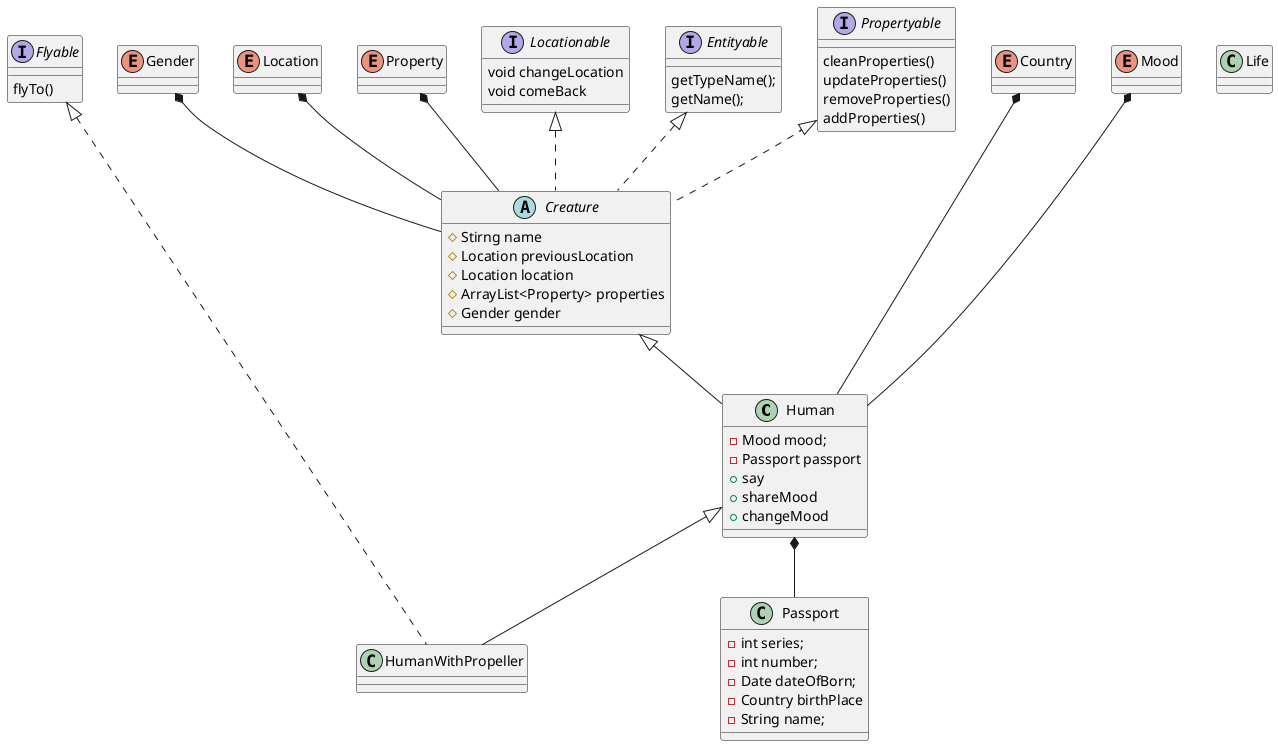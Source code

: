 @startuml
'https://plantuml.com/sequence-diagram
class Human{
    -Mood mood;
    -Passport passport
    +say
    +shareMood
    +changeMood
}
class Passport{
    -int series;
    -int number;
    -Date dateOfBorn;
    -Country birthPlace
    -String name;
}
abstract class Creature{
    #Stirng name
    #Location previousLocation
    #Location location
    #ArrayList<Property> properties
    #Gender gender
}
class HumanWithPropeller{
}
enum Country
enum Gender
enum Location
enum Mood
enum Property

Interface Locationable{
    void changeLocation
    void comeBack
}
Interface Entityable{
    getTypeName();
    getName();
}
Interface Propertyable{
    cleanProperties()
    updateProperties()
    removeProperties()
    addProperties()
}
Interface Flyable{
    flyTo()
}

Gender *-- Creature
Location *-- Creature
Mood *--- Human
Country *--- Human
Property *-- Creature

Human *-- Passport

Locationable <|.. Creature
Propertyable <|.. Creature
Entityable <|.. Creature
Flyable <|.... HumanWithPropeller

Creature <|-- Human
Human <|-- HumanWithPropeller

class Life
@enduml